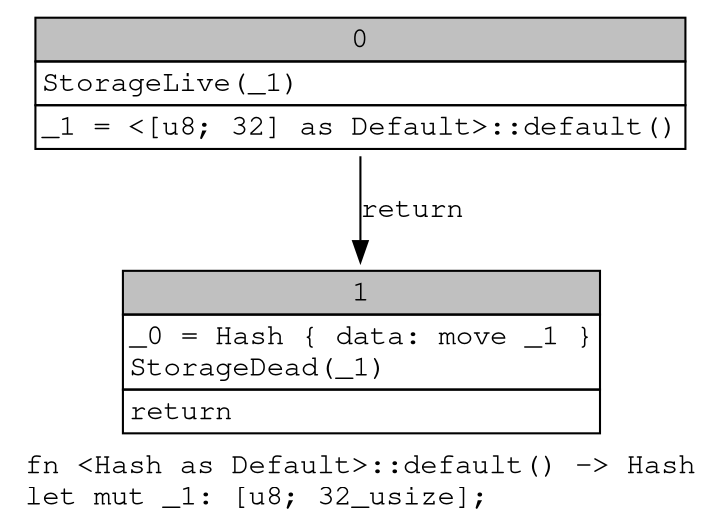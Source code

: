 digraph Mir_0_99 {
    graph [fontname="Courier, monospace"];
    node [fontname="Courier, monospace"];
    edge [fontname="Courier, monospace"];
    label=<fn &lt;Hash as Default&gt;::default() -&gt; Hash<br align="left"/>let mut _1: [u8; 32_usize];<br align="left"/>>;
    bb0__0_99 [shape="none", label=<<table border="0" cellborder="1" cellspacing="0"><tr><td bgcolor="gray" align="center" colspan="1">0</td></tr><tr><td align="left" balign="left">StorageLive(_1)<br/></td></tr><tr><td align="left">_1 = &lt;[u8; 32] as Default&gt;::default()</td></tr></table>>];
    bb1__0_99 [shape="none", label=<<table border="0" cellborder="1" cellspacing="0"><tr><td bgcolor="gray" align="center" colspan="1">1</td></tr><tr><td align="left" balign="left">_0 = Hash { data: move _1 }<br/>StorageDead(_1)<br/></td></tr><tr><td align="left">return</td></tr></table>>];
    bb0__0_99 -> bb1__0_99 [label="return"];
}
